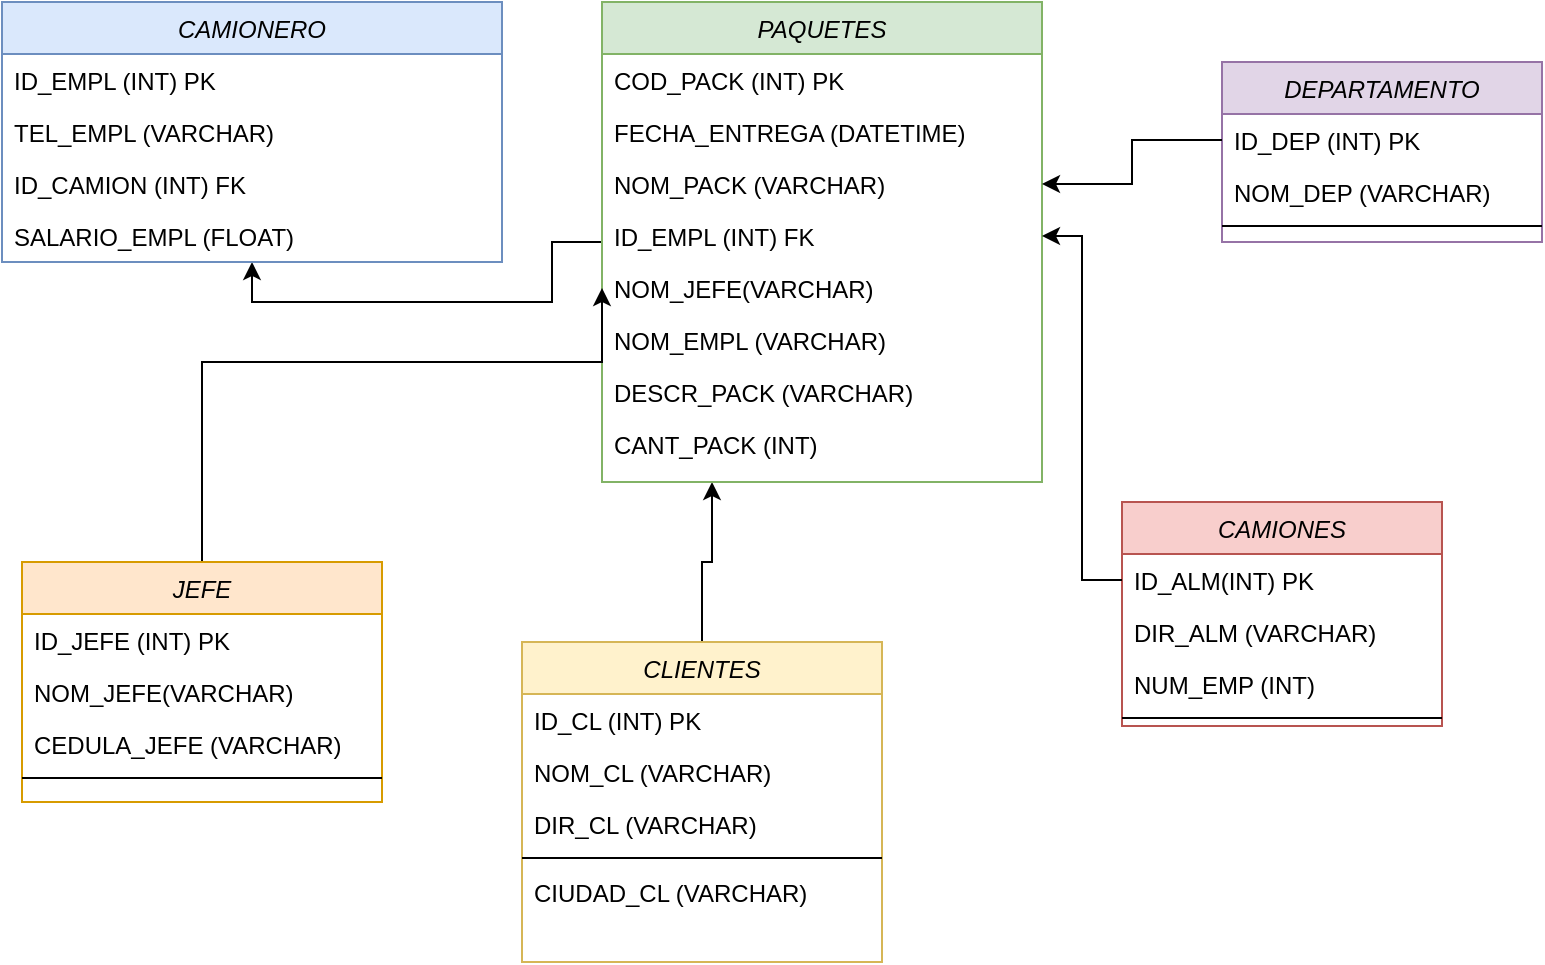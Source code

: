 <mxfile version="20.5.3" type="github">
  <diagram id="C5RBs43oDa-KdzZeNtuy" name="Page-1">
    <mxGraphModel dx="868" dy="1600" grid="1" gridSize="10" guides="1" tooltips="1" connect="1" arrows="1" fold="1" page="1" pageScale="1" pageWidth="827" pageHeight="1169" math="0" shadow="0">
      <root>
        <mxCell id="WIyWlLk6GJQsqaUBKTNV-0" />
        <mxCell id="WIyWlLk6GJQsqaUBKTNV-1" parent="WIyWlLk6GJQsqaUBKTNV-0" />
        <mxCell id="zkfFHV4jXpPFQw0GAbJ--0" value="DEPARTAMENTO" style="swimlane;fontStyle=2;align=center;verticalAlign=top;childLayout=stackLayout;horizontal=1;startSize=26;horizontalStack=0;resizeParent=1;resizeLast=0;collapsible=1;marginBottom=0;rounded=0;shadow=0;strokeWidth=1;fillColor=#e1d5e7;strokeColor=#9673a6;" parent="WIyWlLk6GJQsqaUBKTNV-1" vertex="1">
          <mxGeometry x="650" y="20" width="160" height="90" as="geometry">
            <mxRectangle x="230" y="140" width="160" height="26" as="alternateBounds" />
          </mxGeometry>
        </mxCell>
        <mxCell id="zkfFHV4jXpPFQw0GAbJ--1" value="ID_DEP (INT) PK" style="text;align=left;verticalAlign=top;spacingLeft=4;spacingRight=4;overflow=hidden;rotatable=0;points=[[0,0.5],[1,0.5]];portConstraint=eastwest;" parent="zkfFHV4jXpPFQw0GAbJ--0" vertex="1">
          <mxGeometry y="26" width="160" height="26" as="geometry" />
        </mxCell>
        <mxCell id="zkfFHV4jXpPFQw0GAbJ--2" value="NOM_DEP (VARCHAR)" style="text;align=left;verticalAlign=top;spacingLeft=4;spacingRight=4;overflow=hidden;rotatable=0;points=[[0,0.5],[1,0.5]];portConstraint=eastwest;rounded=0;shadow=0;html=0;" parent="zkfFHV4jXpPFQw0GAbJ--0" vertex="1">
          <mxGeometry y="52" width="160" height="26" as="geometry" />
        </mxCell>
        <mxCell id="zkfFHV4jXpPFQw0GAbJ--4" value="" style="line;html=1;strokeWidth=1;align=left;verticalAlign=middle;spacingTop=-1;spacingLeft=3;spacingRight=3;rotatable=0;labelPosition=right;points=[];portConstraint=eastwest;" parent="zkfFHV4jXpPFQw0GAbJ--0" vertex="1">
          <mxGeometry y="78" width="160" height="8" as="geometry" />
        </mxCell>
        <mxCell id="e4O5rrkNIRl17FgsSLjy-1" style="edgeStyle=orthogonalEdgeStyle;rounded=0;orthogonalLoop=1;jettySize=auto;html=1;entryX=0.25;entryY=1;entryDx=0;entryDy=0;" edge="1" parent="WIyWlLk6GJQsqaUBKTNV-1" source="Sg7clr0Cj4d4JzyHVrsb-0" target="Sg7clr0Cj4d4JzyHVrsb-6">
          <mxGeometry relative="1" as="geometry" />
        </mxCell>
        <mxCell id="Sg7clr0Cj4d4JzyHVrsb-0" value="CLIENTES" style="swimlane;fontStyle=2;align=center;verticalAlign=top;childLayout=stackLayout;horizontal=1;startSize=26;horizontalStack=0;resizeParent=1;resizeLast=0;collapsible=1;marginBottom=0;rounded=0;shadow=0;strokeWidth=1;fillColor=#fff2cc;strokeColor=#d6b656;" parent="WIyWlLk6GJQsqaUBKTNV-1" vertex="1">
          <mxGeometry x="300" y="310" width="180" height="160" as="geometry">
            <mxRectangle x="230" y="140" width="160" height="26" as="alternateBounds" />
          </mxGeometry>
        </mxCell>
        <mxCell id="Sg7clr0Cj4d4JzyHVrsb-1" value="ID_CL (INT) PK " style="text;align=left;verticalAlign=top;spacingLeft=4;spacingRight=4;overflow=hidden;rotatable=0;points=[[0,0.5],[1,0.5]];portConstraint=eastwest;" parent="Sg7clr0Cj4d4JzyHVrsb-0" vertex="1">
          <mxGeometry y="26" width="180" height="26" as="geometry" />
        </mxCell>
        <mxCell id="Sg7clr0Cj4d4JzyHVrsb-48" value="NOM_CL (VARCHAR)" style="text;align=left;verticalAlign=top;spacingLeft=4;spacingRight=4;overflow=hidden;rotatable=0;points=[[0,0.5],[1,0.5]];portConstraint=eastwest;rounded=0;shadow=0;html=0;" parent="Sg7clr0Cj4d4JzyHVrsb-0" vertex="1">
          <mxGeometry y="52" width="180" height="26" as="geometry" />
        </mxCell>
        <mxCell id="Sg7clr0Cj4d4JzyHVrsb-3" value="DIR_CL (VARCHAR)" style="text;align=left;verticalAlign=top;spacingLeft=4;spacingRight=4;overflow=hidden;rotatable=0;points=[[0,0.5],[1,0.5]];portConstraint=eastwest;rounded=0;shadow=0;html=0;" parent="Sg7clr0Cj4d4JzyHVrsb-0" vertex="1">
          <mxGeometry y="78" width="180" height="26" as="geometry" />
        </mxCell>
        <mxCell id="Sg7clr0Cj4d4JzyHVrsb-4" value="" style="line;html=1;strokeWidth=1;align=left;verticalAlign=middle;spacingTop=-1;spacingLeft=3;spacingRight=3;rotatable=0;labelPosition=right;points=[];portConstraint=eastwest;" parent="Sg7clr0Cj4d4JzyHVrsb-0" vertex="1">
          <mxGeometry y="104" width="180" height="8" as="geometry" />
        </mxCell>
        <mxCell id="e4O5rrkNIRl17FgsSLjy-0" value="CIUDAD_CL (VARCHAR)" style="text;align=left;verticalAlign=top;spacingLeft=4;spacingRight=4;overflow=hidden;rotatable=0;points=[[0,0.5],[1,0.5]];portConstraint=eastwest;rounded=0;shadow=0;html=0;" vertex="1" parent="Sg7clr0Cj4d4JzyHVrsb-0">
          <mxGeometry y="112" width="180" height="26" as="geometry" />
        </mxCell>
        <mxCell id="Sg7clr0Cj4d4JzyHVrsb-55" style="edgeStyle=orthogonalEdgeStyle;rounded=0;orthogonalLoop=1;jettySize=auto;html=1;entryX=0.5;entryY=1;entryDx=0;entryDy=0;" parent="WIyWlLk6GJQsqaUBKTNV-1" source="Sg7clr0Cj4d4JzyHVrsb-6" target="Sg7clr0Cj4d4JzyHVrsb-23" edge="1">
          <mxGeometry relative="1" as="geometry" />
        </mxCell>
        <mxCell id="Sg7clr0Cj4d4JzyHVrsb-6" value="PAQUETES" style="swimlane;fontStyle=2;align=center;verticalAlign=top;childLayout=stackLayout;horizontal=1;startSize=26;horizontalStack=0;resizeParent=1;resizeLast=0;collapsible=1;marginBottom=0;rounded=0;shadow=0;strokeWidth=1;fillColor=#d5e8d4;strokeColor=#82b366;" parent="WIyWlLk6GJQsqaUBKTNV-1" vertex="1">
          <mxGeometry x="340" y="-10" width="220" height="240" as="geometry">
            <mxRectangle x="230" y="140" width="160" height="26" as="alternateBounds" />
          </mxGeometry>
        </mxCell>
        <mxCell id="Sg7clr0Cj4d4JzyHVrsb-7" value="COD_PACK (INT) PK" style="text;align=left;verticalAlign=top;spacingLeft=4;spacingRight=4;overflow=hidden;rotatable=0;points=[[0,0.5],[1,0.5]];portConstraint=eastwest;" parent="Sg7clr0Cj4d4JzyHVrsb-6" vertex="1">
          <mxGeometry y="26" width="220" height="26" as="geometry" />
        </mxCell>
        <mxCell id="Sg7clr0Cj4d4JzyHVrsb-8" value="FECHA_ENTREGA (DATETIME)" style="text;align=left;verticalAlign=top;spacingLeft=4;spacingRight=4;overflow=hidden;rotatable=0;points=[[0,0.5],[1,0.5]];portConstraint=eastwest;rounded=0;shadow=0;html=0;" parent="Sg7clr0Cj4d4JzyHVrsb-6" vertex="1">
          <mxGeometry y="52" width="220" height="26" as="geometry" />
        </mxCell>
        <mxCell id="Sg7clr0Cj4d4JzyHVrsb-41" value="NOM_PACK (VARCHAR)" style="text;align=left;verticalAlign=top;spacingLeft=4;spacingRight=4;overflow=hidden;rotatable=0;points=[[0,0.5],[1,0.5]];portConstraint=eastwest;rounded=0;shadow=0;html=0;" parent="Sg7clr0Cj4d4JzyHVrsb-6" vertex="1">
          <mxGeometry y="78" width="220" height="26" as="geometry" />
        </mxCell>
        <mxCell id="Sg7clr0Cj4d4JzyHVrsb-13" value="ID_EMPL (INT) FK " style="text;align=left;verticalAlign=top;spacingLeft=4;spacingRight=4;overflow=hidden;rotatable=0;points=[[0,0.5],[1,0.5]];portConstraint=eastwest;" parent="Sg7clr0Cj4d4JzyHVrsb-6" vertex="1">
          <mxGeometry y="104" width="220" height="26" as="geometry" />
        </mxCell>
        <mxCell id="Sg7clr0Cj4d4JzyHVrsb-45" value="NOM_JEFE(VARCHAR)" style="text;align=left;verticalAlign=top;spacingLeft=4;spacingRight=4;overflow=hidden;rotatable=0;points=[[0,0.5],[1,0.5]];portConstraint=eastwest;rounded=0;shadow=0;html=0;" parent="Sg7clr0Cj4d4JzyHVrsb-6" vertex="1">
          <mxGeometry y="130" width="220" height="26" as="geometry" />
        </mxCell>
        <mxCell id="Sg7clr0Cj4d4JzyHVrsb-2" value="NOM_EMPL (VARCHAR)" style="text;align=left;verticalAlign=top;spacingLeft=4;spacingRight=4;overflow=hidden;rotatable=0;points=[[0,0.5],[1,0.5]];portConstraint=eastwest;rounded=0;shadow=0;html=0;" parent="Sg7clr0Cj4d4JzyHVrsb-6" vertex="1">
          <mxGeometry y="156" width="220" height="26" as="geometry" />
        </mxCell>
        <mxCell id="Sg7clr0Cj4d4JzyHVrsb-43" value="DESCR_PACK (VARCHAR)" style="text;align=left;verticalAlign=top;spacingLeft=4;spacingRight=4;overflow=hidden;rotatable=0;points=[[0,0.5],[1,0.5]];portConstraint=eastwest;rounded=0;shadow=0;html=0;" parent="Sg7clr0Cj4d4JzyHVrsb-6" vertex="1">
          <mxGeometry y="182" width="220" height="26" as="geometry" />
        </mxCell>
        <mxCell id="Sg7clr0Cj4d4JzyHVrsb-44" value="CANT_PACK (INT)" style="text;align=left;verticalAlign=top;spacingLeft=4;spacingRight=4;overflow=hidden;rotatable=0;points=[[0,0.5],[1,0.5]];portConstraint=eastwest;rounded=0;shadow=0;html=0;" parent="Sg7clr0Cj4d4JzyHVrsb-6" vertex="1">
          <mxGeometry y="208" width="220" height="26" as="geometry" />
        </mxCell>
        <mxCell id="Sg7clr0Cj4d4JzyHVrsb-12" value="CAMIONES" style="swimlane;fontStyle=2;align=center;verticalAlign=top;childLayout=stackLayout;horizontal=1;startSize=26;horizontalStack=0;resizeParent=1;resizeLast=0;collapsible=1;marginBottom=0;rounded=0;shadow=0;strokeWidth=1;fillColor=#f8cecc;strokeColor=#b85450;" parent="WIyWlLk6GJQsqaUBKTNV-1" vertex="1">
          <mxGeometry x="600" y="240" width="160" height="112" as="geometry">
            <mxRectangle x="230" y="140" width="160" height="26" as="alternateBounds" />
          </mxGeometry>
        </mxCell>
        <mxCell id="Sg7clr0Cj4d4JzyHVrsb-46" value="ID_ALM(INT) PK " style="text;align=left;verticalAlign=top;spacingLeft=4;spacingRight=4;overflow=hidden;rotatable=0;points=[[0,0.5],[1,0.5]];portConstraint=eastwest;" parent="Sg7clr0Cj4d4JzyHVrsb-12" vertex="1">
          <mxGeometry y="26" width="160" height="26" as="geometry" />
        </mxCell>
        <mxCell id="Sg7clr0Cj4d4JzyHVrsb-14" value="DIR_ALM (VARCHAR)" style="text;align=left;verticalAlign=top;spacingLeft=4;spacingRight=4;overflow=hidden;rotatable=0;points=[[0,0.5],[1,0.5]];portConstraint=eastwest;rounded=0;shadow=0;html=0;" parent="Sg7clr0Cj4d4JzyHVrsb-12" vertex="1">
          <mxGeometry y="52" width="160" height="26" as="geometry" />
        </mxCell>
        <mxCell id="Sg7clr0Cj4d4JzyHVrsb-15" value="NUM_EMP (INT)" style="text;align=left;verticalAlign=top;spacingLeft=4;spacingRight=4;overflow=hidden;rotatable=0;points=[[0,0.5],[1,0.5]];portConstraint=eastwest;rounded=0;shadow=0;html=0;" parent="Sg7clr0Cj4d4JzyHVrsb-12" vertex="1">
          <mxGeometry y="78" width="160" height="26" as="geometry" />
        </mxCell>
        <mxCell id="Sg7clr0Cj4d4JzyHVrsb-16" value="" style="line;html=1;strokeWidth=1;align=left;verticalAlign=middle;spacingTop=-1;spacingLeft=3;spacingRight=3;rotatable=0;labelPosition=right;points=[];portConstraint=eastwest;" parent="Sg7clr0Cj4d4JzyHVrsb-12" vertex="1">
          <mxGeometry y="104" width="160" height="8" as="geometry" />
        </mxCell>
        <mxCell id="Sg7clr0Cj4d4JzyHVrsb-47" style="edgeStyle=orthogonalEdgeStyle;rounded=0;orthogonalLoop=1;jettySize=auto;html=1;entryX=0;entryY=0.5;entryDx=0;entryDy=0;" parent="WIyWlLk6GJQsqaUBKTNV-1" source="Sg7clr0Cj4d4JzyHVrsb-18" target="Sg7clr0Cj4d4JzyHVrsb-45" edge="1">
          <mxGeometry relative="1" as="geometry">
            <Array as="points">
              <mxPoint x="140" y="170" />
              <mxPoint x="340" y="170" />
            </Array>
          </mxGeometry>
        </mxCell>
        <mxCell id="Sg7clr0Cj4d4JzyHVrsb-18" value="JEFE" style="swimlane;fontStyle=2;align=center;verticalAlign=top;childLayout=stackLayout;horizontal=1;startSize=26;horizontalStack=0;resizeParent=1;resizeLast=0;collapsible=1;marginBottom=0;rounded=0;shadow=0;strokeWidth=1;fillColor=#ffe6cc;strokeColor=#d79b00;" parent="WIyWlLk6GJQsqaUBKTNV-1" vertex="1">
          <mxGeometry x="50" y="270" width="180" height="120" as="geometry">
            <mxRectangle x="230" y="140" width="160" height="26" as="alternateBounds" />
          </mxGeometry>
        </mxCell>
        <mxCell id="Sg7clr0Cj4d4JzyHVrsb-19" value="ID_JEFE (INT) PK " style="text;align=left;verticalAlign=top;spacingLeft=4;spacingRight=4;overflow=hidden;rotatable=0;points=[[0,0.5],[1,0.5]];portConstraint=eastwest;" parent="Sg7clr0Cj4d4JzyHVrsb-18" vertex="1">
          <mxGeometry y="26" width="180" height="26" as="geometry" />
        </mxCell>
        <mxCell id="Sg7clr0Cj4d4JzyHVrsb-20" value="NOM_JEFE(VARCHAR)" style="text;align=left;verticalAlign=top;spacingLeft=4;spacingRight=4;overflow=hidden;rotatable=0;points=[[0,0.5],[1,0.5]];portConstraint=eastwest;rounded=0;shadow=0;html=0;" parent="Sg7clr0Cj4d4JzyHVrsb-18" vertex="1">
          <mxGeometry y="52" width="180" height="26" as="geometry" />
        </mxCell>
        <mxCell id="Sg7clr0Cj4d4JzyHVrsb-21" value="CEDULA_JEFE (VARCHAR)" style="text;align=left;verticalAlign=top;spacingLeft=4;spacingRight=4;overflow=hidden;rotatable=0;points=[[0,0.5],[1,0.5]];portConstraint=eastwest;rounded=0;shadow=0;html=0;" parent="Sg7clr0Cj4d4JzyHVrsb-18" vertex="1">
          <mxGeometry y="78" width="180" height="26" as="geometry" />
        </mxCell>
        <mxCell id="Sg7clr0Cj4d4JzyHVrsb-22" value="" style="line;html=1;strokeWidth=1;align=left;verticalAlign=middle;spacingTop=-1;spacingLeft=3;spacingRight=3;rotatable=0;labelPosition=right;points=[];portConstraint=eastwest;" parent="Sg7clr0Cj4d4JzyHVrsb-18" vertex="1">
          <mxGeometry y="104" width="180" height="8" as="geometry" />
        </mxCell>
        <mxCell id="Sg7clr0Cj4d4JzyHVrsb-23" value="CAMIONERO" style="swimlane;fontStyle=2;align=center;verticalAlign=top;childLayout=stackLayout;horizontal=1;startSize=26;horizontalStack=0;resizeParent=1;resizeLast=0;collapsible=1;marginBottom=0;rounded=0;shadow=0;strokeWidth=1;fillColor=#dae8fc;strokeColor=#6c8ebf;" parent="WIyWlLk6GJQsqaUBKTNV-1" vertex="1">
          <mxGeometry x="40" y="-10" width="250" height="130" as="geometry">
            <mxRectangle x="230" y="140" width="160" height="26" as="alternateBounds" />
          </mxGeometry>
        </mxCell>
        <mxCell id="Sg7clr0Cj4d4JzyHVrsb-24" value="ID_EMPL (INT) PK" style="text;align=left;verticalAlign=top;spacingLeft=4;spacingRight=4;overflow=hidden;rotatable=0;points=[[0,0.5],[1,0.5]];portConstraint=eastwest;" parent="Sg7clr0Cj4d4JzyHVrsb-23" vertex="1">
          <mxGeometry y="26" width="250" height="26" as="geometry" />
        </mxCell>
        <mxCell id="Sg7clr0Cj4d4JzyHVrsb-25" value="TEL_EMPL (VARCHAR)" style="text;align=left;verticalAlign=top;spacingLeft=4;spacingRight=4;overflow=hidden;rotatable=0;points=[[0,0.5],[1,0.5]];portConstraint=eastwest;rounded=0;shadow=0;html=0;" parent="Sg7clr0Cj4d4JzyHVrsb-23" vertex="1">
          <mxGeometry y="52" width="250" height="26" as="geometry" />
        </mxCell>
        <mxCell id="Sg7clr0Cj4d4JzyHVrsb-37" value="ID_CAMION (INT) FK" style="text;align=left;verticalAlign=top;spacingLeft=4;spacingRight=4;overflow=hidden;rotatable=0;points=[[0,0.5],[1,0.5]];portConstraint=eastwest;rounded=0;shadow=0;html=0;" parent="Sg7clr0Cj4d4JzyHVrsb-23" vertex="1">
          <mxGeometry y="78" width="250" height="26" as="geometry" />
        </mxCell>
        <mxCell id="Sg7clr0Cj4d4JzyHVrsb-38" value="SALARIO_EMPL (FLOAT)  " style="text;align=left;verticalAlign=top;spacingLeft=4;spacingRight=4;overflow=hidden;rotatable=0;points=[[0,0.5],[1,0.5]];portConstraint=eastwest;" parent="Sg7clr0Cj4d4JzyHVrsb-23" vertex="1">
          <mxGeometry y="104" width="250" height="26" as="geometry" />
        </mxCell>
        <mxCell id="Sg7clr0Cj4d4JzyHVrsb-53" style="edgeStyle=orthogonalEdgeStyle;rounded=0;orthogonalLoop=1;jettySize=auto;html=1;entryX=1;entryY=0.5;entryDx=0;entryDy=0;" parent="WIyWlLk6GJQsqaUBKTNV-1" source="Sg7clr0Cj4d4JzyHVrsb-46" target="Sg7clr0Cj4d4JzyHVrsb-13" edge="1">
          <mxGeometry relative="1" as="geometry" />
        </mxCell>
        <mxCell id="Sg7clr0Cj4d4JzyHVrsb-54" style="edgeStyle=orthogonalEdgeStyle;rounded=0;orthogonalLoop=1;jettySize=auto;html=1;entryX=1;entryY=0.5;entryDx=0;entryDy=0;" parent="WIyWlLk6GJQsqaUBKTNV-1" source="zkfFHV4jXpPFQw0GAbJ--1" target="Sg7clr0Cj4d4JzyHVrsb-41" edge="1">
          <mxGeometry relative="1" as="geometry" />
        </mxCell>
      </root>
    </mxGraphModel>
  </diagram>
</mxfile>
